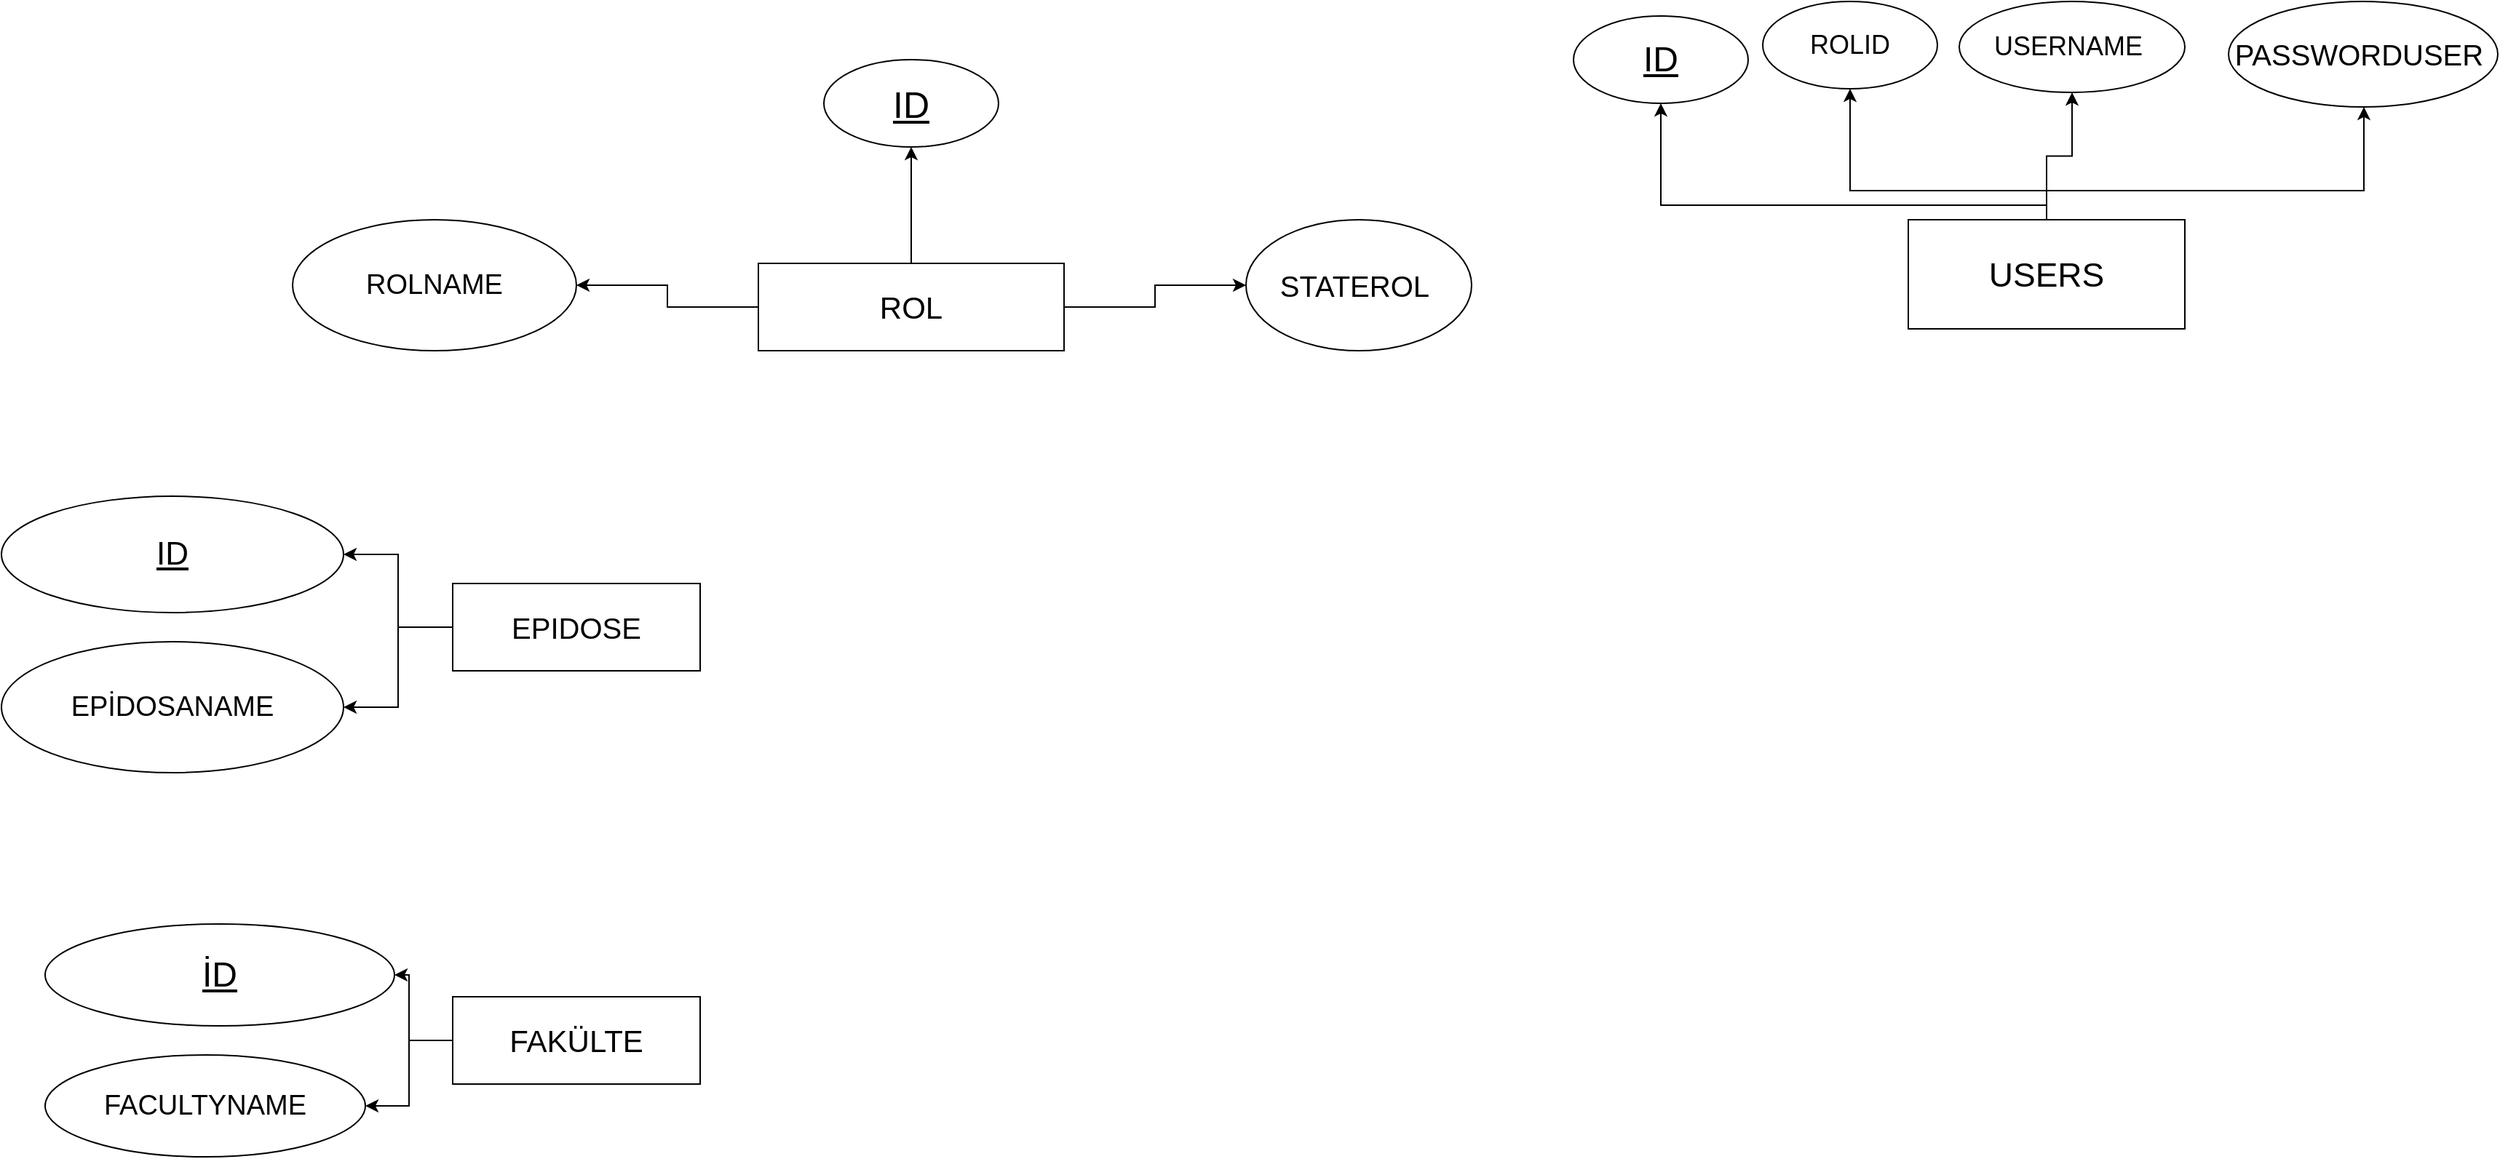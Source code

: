 <mxfile version="14.7.6" type="github">
  <diagram id="iLOddAPAIE1e-kMwzZWQ" name="Page-1">
    <mxGraphModel dx="2557" dy="2134" grid="1" gridSize="10" guides="1" tooltips="1" connect="1" arrows="1" fold="1" page="1" pageScale="1" pageWidth="827" pageHeight="1169" math="0" shadow="0">
      <root>
        <mxCell id="0" />
        <mxCell id="1" parent="0" />
        <mxCell id="YBIj9dUf-_-UlEt8Z0m0-15" value="" style="edgeStyle=orthogonalEdgeStyle;rounded=0;orthogonalLoop=1;jettySize=auto;html=1;" edge="1" parent="1" source="YBIj9dUf-_-UlEt8Z0m0-1" target="YBIj9dUf-_-UlEt8Z0m0-14">
          <mxGeometry relative="1" as="geometry" />
        </mxCell>
        <mxCell id="YBIj9dUf-_-UlEt8Z0m0-16" value="" style="edgeStyle=orthogonalEdgeStyle;rounded=0;orthogonalLoop=1;jettySize=auto;html=1;" edge="1" parent="1" source="YBIj9dUf-_-UlEt8Z0m0-1" target="YBIj9dUf-_-UlEt8Z0m0-6">
          <mxGeometry relative="1" as="geometry">
            <Array as="points">
              <mxPoint x="-240" y="644" />
              <mxPoint x="-240" y="599" />
            </Array>
          </mxGeometry>
        </mxCell>
        <mxCell id="YBIj9dUf-_-UlEt8Z0m0-1" value="&lt;font style=&quot;vertical-align: inherit&quot;&gt;&lt;font style=&quot;vertical-align: inherit ; font-size: 21px&quot;&gt;FAKÜLTE&lt;/font&gt;&lt;/font&gt;" style="rounded=0;whiteSpace=wrap;html=1;" vertex="1" parent="1">
          <mxGeometry x="-210" y="614" width="170" height="60" as="geometry" />
        </mxCell>
        <mxCell id="YBIj9dUf-_-UlEt8Z0m0-21" value="" style="edgeStyle=orthogonalEdgeStyle;rounded=0;orthogonalLoop=1;jettySize=auto;html=1;" edge="1" parent="1" source="YBIj9dUf-_-UlEt8Z0m0-2" target="YBIj9dUf-_-UlEt8Z0m0-20">
          <mxGeometry relative="1" as="geometry" />
        </mxCell>
        <mxCell id="YBIj9dUf-_-UlEt8Z0m0-24" value="" style="edgeStyle=orthogonalEdgeStyle;rounded=0;orthogonalLoop=1;jettySize=auto;html=1;" edge="1" parent="1" source="YBIj9dUf-_-UlEt8Z0m0-2" target="YBIj9dUf-_-UlEt8Z0m0-23">
          <mxGeometry relative="1" as="geometry" />
        </mxCell>
        <mxCell id="YBIj9dUf-_-UlEt8Z0m0-2" value="&lt;font style=&quot;vertical-align: inherit&quot;&gt;&lt;font style=&quot;vertical-align: inherit ; font-size: 20px&quot;&gt;&lt;font style=&quot;vertical-align: inherit&quot;&gt;&lt;font style=&quot;vertical-align: inherit&quot;&gt;EPIDOSE&lt;/font&gt;&lt;/font&gt;&lt;/font&gt;&lt;/font&gt;" style="rounded=0;whiteSpace=wrap;html=1;" vertex="1" parent="1">
          <mxGeometry x="-210" y="330" width="170" height="60" as="geometry" />
        </mxCell>
        <mxCell id="YBIj9dUf-_-UlEt8Z0m0-6" value="&lt;font style=&quot;vertical-align: inherit&quot;&gt;&lt;font style=&quot;vertical-align: inherit ; font-size: 24px&quot;&gt;&lt;u&gt;&lt;font style=&quot;vertical-align: inherit ; font-size: 24px&quot;&gt;&lt;font style=&quot;vertical-align: inherit ; font-size: 24px&quot;&gt;&lt;font style=&quot;vertical-align: inherit&quot;&gt;&lt;font style=&quot;vertical-align: inherit&quot;&gt;&lt;font style=&quot;vertical-align: inherit&quot;&gt;&lt;font style=&quot;vertical-align: inherit&quot;&gt;İD&lt;/font&gt;&lt;/font&gt;&lt;/font&gt;&lt;/font&gt;&lt;/font&gt;&lt;/font&gt;&lt;/u&gt;&lt;/font&gt;&lt;/font&gt;" style="ellipse;whiteSpace=wrap;html=1;rounded=0;" vertex="1" parent="1">
          <mxGeometry x="-490" y="564" width="240" height="70" as="geometry" />
        </mxCell>
        <mxCell id="YBIj9dUf-_-UlEt8Z0m0-14" value="&lt;font style=&quot;vertical-align: inherit&quot;&gt;&lt;font style=&quot;vertical-align: inherit ; font-size: 19px&quot;&gt;FACULTYNAME&lt;/font&gt;&lt;/font&gt;" style="ellipse;whiteSpace=wrap;html=1;rounded=0;" vertex="1" parent="1">
          <mxGeometry x="-490" y="654" width="220" height="70" as="geometry" />
        </mxCell>
        <mxCell id="YBIj9dUf-_-UlEt8Z0m0-20" value="&lt;font style=&quot;vertical-align: inherit&quot;&gt;&lt;font style=&quot;vertical-align: inherit ; font-size: 22px&quot;&gt;&lt;u&gt;ID&lt;/u&gt;&lt;/font&gt;&lt;/font&gt;" style="ellipse;whiteSpace=wrap;html=1;rounded=0;" vertex="1" parent="1">
          <mxGeometry x="-520" y="270" width="235" height="80" as="geometry" />
        </mxCell>
        <mxCell id="YBIj9dUf-_-UlEt8Z0m0-26" value="" style="edgeStyle=orthogonalEdgeStyle;rounded=0;orthogonalLoop=1;jettySize=auto;html=1;" edge="1" parent="1" source="YBIj9dUf-_-UlEt8Z0m0-22" target="YBIj9dUf-_-UlEt8Z0m0-25">
          <mxGeometry relative="1" as="geometry" />
        </mxCell>
        <mxCell id="YBIj9dUf-_-UlEt8Z0m0-28" value="" style="edgeStyle=orthogonalEdgeStyle;rounded=0;orthogonalLoop=1;jettySize=auto;html=1;" edge="1" parent="1" source="YBIj9dUf-_-UlEt8Z0m0-22" target="YBIj9dUf-_-UlEt8Z0m0-27">
          <mxGeometry relative="1" as="geometry" />
        </mxCell>
        <mxCell id="YBIj9dUf-_-UlEt8Z0m0-30" value="" style="edgeStyle=orthogonalEdgeStyle;rounded=0;orthogonalLoop=1;jettySize=auto;html=1;" edge="1" parent="1" source="YBIj9dUf-_-UlEt8Z0m0-22" target="YBIj9dUf-_-UlEt8Z0m0-29">
          <mxGeometry relative="1" as="geometry" />
        </mxCell>
        <mxCell id="YBIj9dUf-_-UlEt8Z0m0-22" value="&lt;font style=&quot;vertical-align: inherit ; font-size: 21px&quot;&gt;&lt;font style=&quot;vertical-align: inherit ; font-size: 21px&quot;&gt;&lt;font style=&quot;vertical-align: inherit&quot;&gt;&lt;font style=&quot;vertical-align: inherit&quot;&gt;ROL&lt;/font&gt;&lt;/font&gt;&lt;/font&gt;&lt;/font&gt;" style="rounded=0;whiteSpace=wrap;html=1;" vertex="1" parent="1">
          <mxGeometry y="110" width="210" height="60" as="geometry" />
        </mxCell>
        <mxCell id="YBIj9dUf-_-UlEt8Z0m0-23" value="&lt;font style=&quot;vertical-align: inherit ; font-size: 19px&quot;&gt;&lt;font style=&quot;vertical-align: inherit ; font-size: 19px&quot;&gt;&lt;font style=&quot;vertical-align: inherit ; font-size: 19px&quot;&gt;&lt;font style=&quot;vertical-align: inherit ; font-size: 19px&quot;&gt;EPİDOSANAME&lt;/font&gt;&lt;/font&gt;&lt;/font&gt;&lt;/font&gt;" style="ellipse;whiteSpace=wrap;html=1;rounded=0;" vertex="1" parent="1">
          <mxGeometry x="-520" y="370" width="235" height="90" as="geometry" />
        </mxCell>
        <mxCell id="YBIj9dUf-_-UlEt8Z0m0-25" value="&lt;font style=&quot;vertical-align: inherit&quot;&gt;&lt;font style=&quot;vertical-align: inherit ; font-size: 25px&quot;&gt;&lt;u&gt;ID&lt;/u&gt;&lt;/font&gt;&lt;/font&gt;" style="ellipse;whiteSpace=wrap;html=1;rounded=0;" vertex="1" parent="1">
          <mxGeometry x="45" y="-30" width="120" height="60" as="geometry" />
        </mxCell>
        <mxCell id="YBIj9dUf-_-UlEt8Z0m0-27" value="&lt;font style=&quot;vertical-align: inherit&quot;&gt;&lt;font style=&quot;vertical-align: inherit ; font-size: 19px&quot;&gt;ROLNAME&lt;/font&gt;&lt;/font&gt;" style="ellipse;whiteSpace=wrap;html=1;rounded=0;" vertex="1" parent="1">
          <mxGeometry x="-320" y="80" width="195" height="90" as="geometry" />
        </mxCell>
        <mxCell id="YBIj9dUf-_-UlEt8Z0m0-29" value="&lt;font style=&quot;vertical-align: inherit ; font-size: 20px&quot;&gt;&lt;font style=&quot;vertical-align: inherit ; font-size: 20px&quot;&gt;STATEROL&amp;nbsp;&lt;/font&gt;&lt;/font&gt;" style="ellipse;whiteSpace=wrap;html=1;rounded=0;" vertex="1" parent="1">
          <mxGeometry x="335" y="80" width="155" height="90" as="geometry" />
        </mxCell>
        <mxCell id="YBIj9dUf-_-UlEt8Z0m0-34" value="" style="edgeStyle=orthogonalEdgeStyle;rounded=0;orthogonalLoop=1;jettySize=auto;html=1;" edge="1" parent="1" source="YBIj9dUf-_-UlEt8Z0m0-31" target="YBIj9dUf-_-UlEt8Z0m0-32">
          <mxGeometry relative="1" as="geometry">
            <Array as="points">
              <mxPoint x="885" y="70" />
              <mxPoint x="620" y="70" />
            </Array>
          </mxGeometry>
        </mxCell>
        <mxCell id="YBIj9dUf-_-UlEt8Z0m0-36" value="" style="edgeStyle=orthogonalEdgeStyle;rounded=0;orthogonalLoop=1;jettySize=auto;html=1;" edge="1" parent="1" source="YBIj9dUf-_-UlEt8Z0m0-31" target="YBIj9dUf-_-UlEt8Z0m0-35">
          <mxGeometry relative="1" as="geometry" />
        </mxCell>
        <mxCell id="YBIj9dUf-_-UlEt8Z0m0-38" value="" style="edgeStyle=orthogonalEdgeStyle;rounded=0;orthogonalLoop=1;jettySize=auto;html=1;" edge="1" parent="1" source="YBIj9dUf-_-UlEt8Z0m0-31" target="YBIj9dUf-_-UlEt8Z0m0-37">
          <mxGeometry relative="1" as="geometry">
            <Array as="points">
              <mxPoint x="885" y="60" />
              <mxPoint x="1103" y="60" />
            </Array>
          </mxGeometry>
        </mxCell>
        <mxCell id="YBIj9dUf-_-UlEt8Z0m0-40" value="" style="edgeStyle=orthogonalEdgeStyle;rounded=0;orthogonalLoop=1;jettySize=auto;html=1;" edge="1" parent="1" source="YBIj9dUf-_-UlEt8Z0m0-31" target="YBIj9dUf-_-UlEt8Z0m0-39">
          <mxGeometry relative="1" as="geometry">
            <Array as="points">
              <mxPoint x="885" y="60" />
              <mxPoint x="750" y="60" />
            </Array>
          </mxGeometry>
        </mxCell>
        <mxCell id="YBIj9dUf-_-UlEt8Z0m0-31" value="&lt;font style=&quot;vertical-align: inherit&quot;&gt;&lt;font style=&quot;vertical-align: inherit ; font-size: 23px&quot;&gt;USERS&lt;/font&gt;&lt;/font&gt;" style="rounded=0;whiteSpace=wrap;html=1;" vertex="1" parent="1">
          <mxGeometry x="790" y="80" width="190" height="75" as="geometry" />
        </mxCell>
        <mxCell id="YBIj9dUf-_-UlEt8Z0m0-32" value="&lt;font style=&quot;vertical-align: inherit&quot;&gt;&lt;font style=&quot;vertical-align: inherit&quot;&gt;&lt;font style=&quot;vertical-align: inherit&quot;&gt;&lt;font style=&quot;vertical-align: inherit&quot; size=&quot;1&quot;&gt;&lt;u style=&quot;font-size: 24px&quot;&gt;ID&lt;/u&gt;&lt;/font&gt;&lt;/font&gt;&lt;/font&gt;&lt;/font&gt;" style="ellipse;whiteSpace=wrap;html=1;rounded=0;" vertex="1" parent="1">
          <mxGeometry x="560" y="-60" width="120" height="60" as="geometry" />
        </mxCell>
        <mxCell id="YBIj9dUf-_-UlEt8Z0m0-35" value="&lt;font style=&quot;vertical-align: inherit&quot;&gt;&lt;font style=&quot;vertical-align: inherit ; font-size: 18px&quot;&gt;USERNAME&amp;nbsp;&lt;/font&gt;&lt;/font&gt;" style="ellipse;whiteSpace=wrap;html=1;rounded=0;" vertex="1" parent="1">
          <mxGeometry x="825" y="-70" width="155" height="62.5" as="geometry" />
        </mxCell>
        <mxCell id="YBIj9dUf-_-UlEt8Z0m0-37" value="&lt;font style=&quot;vertical-align: inherit&quot;&gt;&lt;font style=&quot;vertical-align: inherit ; font-size: 20px&quot;&gt;PASSWORDUSER&amp;nbsp;&lt;/font&gt;&lt;/font&gt;" style="ellipse;whiteSpace=wrap;html=1;rounded=0;" vertex="1" parent="1">
          <mxGeometry x="1010" y="-70" width="185" height="72.5" as="geometry" />
        </mxCell>
        <mxCell id="YBIj9dUf-_-UlEt8Z0m0-39" value="&lt;font style=&quot;font-size: 18px&quot;&gt;ROLID&lt;/font&gt;" style="ellipse;whiteSpace=wrap;html=1;rounded=0;" vertex="1" parent="1">
          <mxGeometry x="690" y="-70" width="120" height="60" as="geometry" />
        </mxCell>
      </root>
    </mxGraphModel>
  </diagram>
</mxfile>
